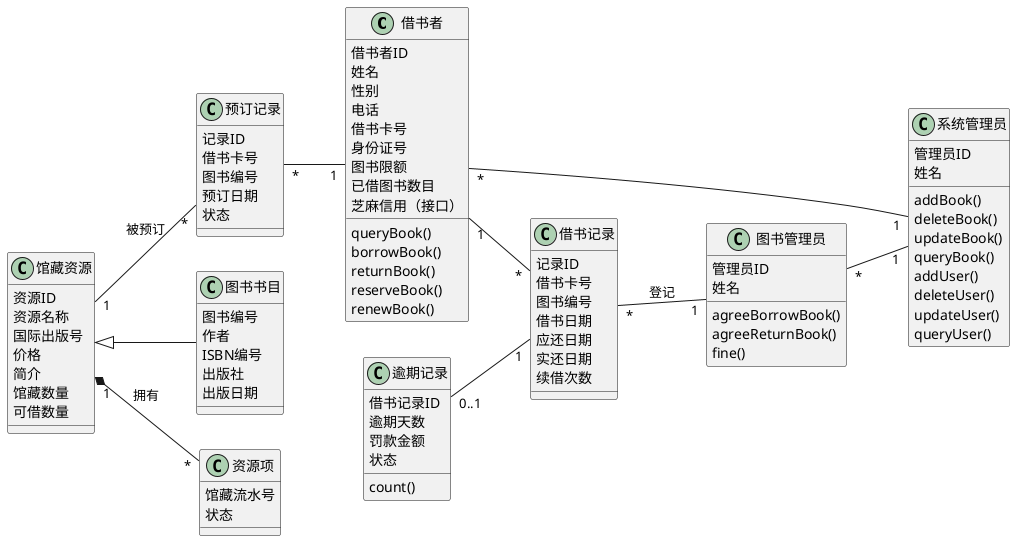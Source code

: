 @startuml
left to right direction
Class 借书者{
 借书者ID
 姓名
 性别
 电话
 借书卡号
 身份证号
 图书限额
 已借图书数目
 芝麻信用（接口）
 queryBook()
 borrowBook()
 returnBook()
 reserveBook()
 renewBook()
}
Class 图书管理员{
 管理员ID
 姓名
 agreeBorrowBook()
 agreeReturnBook()
 fine()
}
Class 系统管理员{
 管理员ID
 姓名
 addBook()
 deleteBook()
 updateBook()
 queryBook()
 addUser()
 deleteUser()
 updateUser()
 queryUser()
}
Class 借书记录{
 记录ID
 借书卡号
 图书编号
 借书日期
 应还日期
 实还日期
 续借次数
}
Class 逾期记录{
 借书记录ID
 逾期天数
 罚款金额
 状态
 count()
}
Class 预订记录{
 记录ID
 借书卡号
 图书编号
 预订日期
 状态
}
Class 图书书目{
 图书编号
 作者
 ISBN编号
 出版社
 出版日期
}
Class 馆藏资源{
资源ID
资源名称
国际出版号
价格
简介
馆藏数量
可借数量
}
Class 资源项{
馆藏流水号
状态
}
借书者"1" -- "*" 借书记录
图书管理员 "1" -up- "*"借书记录 :登记
借书记录"1" -up- "0..1"逾期记录
借书者 "*" -up- "1"系统管理员
预订记录"*" -- "1"借书者
图书管理员 "*" -- "1" 系统管理员
馆藏资源"1" -- "*"预订记录 :被预订
图书书目 -up-|> 馆藏资源
馆藏资源"1" *-- "*"资源项:拥有
@enduml